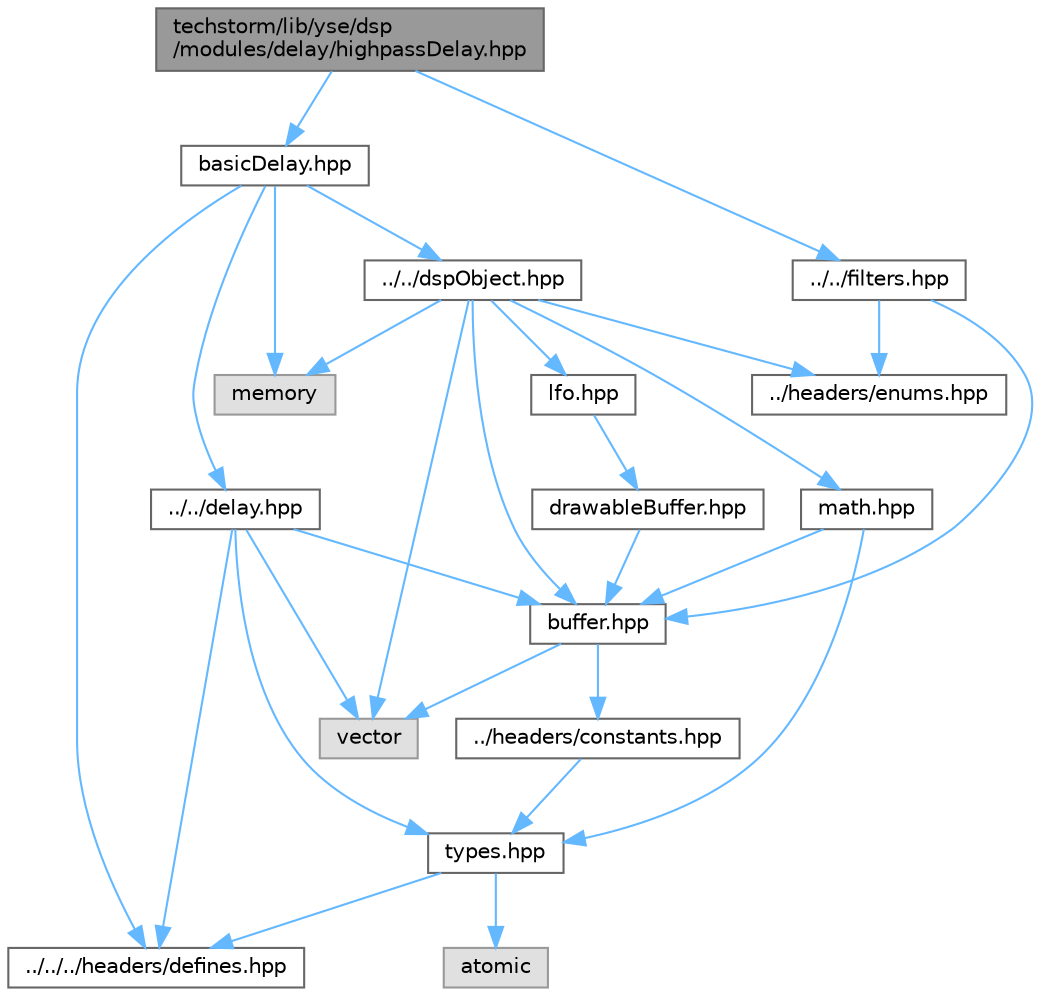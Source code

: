 digraph "techstorm/lib/yse/dsp/modules/delay/highpassDelay.hpp"
{
 // LATEX_PDF_SIZE
  bgcolor="transparent";
  edge [fontname=Helvetica,fontsize=10,labelfontname=Helvetica,labelfontsize=10];
  node [fontname=Helvetica,fontsize=10,shape=box,height=0.2,width=0.4];
  Node1 [id="Node000001",label="techstorm/lib/yse/dsp\l/modules/delay/highpassDelay.hpp",height=0.2,width=0.4,color="gray40", fillcolor="grey60", style="filled", fontcolor="black",tooltip=" "];
  Node1 -> Node2 [id="edge1_Node000001_Node000002",color="steelblue1",style="solid",tooltip=" "];
  Node2 [id="Node000002",label="basicDelay.hpp",height=0.2,width=0.4,color="grey40", fillcolor="white", style="filled",URL="$basic_delay_8hpp.html",tooltip=" "];
  Node2 -> Node3 [id="edge2_Node000002_Node000003",color="steelblue1",style="solid",tooltip=" "];
  Node3 [id="Node000003",label="../../../headers/defines.hpp",height=0.2,width=0.4,color="grey40", fillcolor="white", style="filled",URL="$defines_8hpp.html",tooltip=" "];
  Node2 -> Node4 [id="edge3_Node000002_Node000004",color="steelblue1",style="solid",tooltip=" "];
  Node4 [id="Node000004",label="../../dspObject.hpp",height=0.2,width=0.4,color="grey40", fillcolor="white", style="filled",URL="$dsp_object_8hpp.html",tooltip=" "];
  Node4 -> Node5 [id="edge4_Node000004_Node000005",color="steelblue1",style="solid",tooltip=" "];
  Node5 [id="Node000005",label="vector",height=0.2,width=0.4,color="grey60", fillcolor="#E0E0E0", style="filled",tooltip=" "];
  Node4 -> Node6 [id="edge5_Node000004_Node000006",color="steelblue1",style="solid",tooltip=" "];
  Node6 [id="Node000006",label="memory",height=0.2,width=0.4,color="grey60", fillcolor="#E0E0E0", style="filled",tooltip=" "];
  Node4 -> Node7 [id="edge6_Node000004_Node000007",color="steelblue1",style="solid",tooltip=" "];
  Node7 [id="Node000007",label="buffer.hpp",height=0.2,width=0.4,color="grey40", fillcolor="white", style="filled",URL="$buffer_8hpp.html",tooltip=" "];
  Node7 -> Node5 [id="edge7_Node000007_Node000005",color="steelblue1",style="solid",tooltip=" "];
  Node7 -> Node8 [id="edge8_Node000007_Node000008",color="steelblue1",style="solid",tooltip=" "];
  Node8 [id="Node000008",label="../headers/constants.hpp",height=0.2,width=0.4,color="grey40", fillcolor="white", style="filled",URL="$constants_8hpp.html",tooltip=" "];
  Node8 -> Node9 [id="edge9_Node000008_Node000009",color="steelblue1",style="solid",tooltip=" "];
  Node9 [id="Node000009",label="types.hpp",height=0.2,width=0.4,color="grey40", fillcolor="white", style="filled",URL="$types_8hpp.html",tooltip=" "];
  Node9 -> Node3 [id="edge10_Node000009_Node000003",color="steelblue1",style="solid",tooltip=" "];
  Node9 -> Node10 [id="edge11_Node000009_Node000010",color="steelblue1",style="solid",tooltip=" "];
  Node10 [id="Node000010",label="atomic",height=0.2,width=0.4,color="grey60", fillcolor="#E0E0E0", style="filled",tooltip=" "];
  Node4 -> Node11 [id="edge12_Node000004_Node000011",color="steelblue1",style="solid",tooltip=" "];
  Node11 [id="Node000011",label="../headers/enums.hpp",height=0.2,width=0.4,color="grey40", fillcolor="white", style="filled",URL="$enums_8hpp.html",tooltip=" "];
  Node4 -> Node12 [id="edge13_Node000004_Node000012",color="steelblue1",style="solid",tooltip=" "];
  Node12 [id="Node000012",label="lfo.hpp",height=0.2,width=0.4,color="grey40", fillcolor="white", style="filled",URL="$lfo_8hpp.html",tooltip=" "];
  Node12 -> Node13 [id="edge14_Node000012_Node000013",color="steelblue1",style="solid",tooltip=" "];
  Node13 [id="Node000013",label="drawableBuffer.hpp",height=0.2,width=0.4,color="grey40", fillcolor="white", style="filled",URL="$drawable_buffer_8hpp.html",tooltip=" "];
  Node13 -> Node7 [id="edge15_Node000013_Node000007",color="steelblue1",style="solid",tooltip=" "];
  Node4 -> Node14 [id="edge16_Node000004_Node000014",color="steelblue1",style="solid",tooltip=" "];
  Node14 [id="Node000014",label="math.hpp",height=0.2,width=0.4,color="grey40", fillcolor="white", style="filled",URL="$math_8hpp.html",tooltip=" "];
  Node14 -> Node9 [id="edge17_Node000014_Node000009",color="steelblue1",style="solid",tooltip=" "];
  Node14 -> Node7 [id="edge18_Node000014_Node000007",color="steelblue1",style="solid",tooltip=" "];
  Node2 -> Node15 [id="edge19_Node000002_Node000015",color="steelblue1",style="solid",tooltip=" "];
  Node15 [id="Node000015",label="../../delay.hpp",height=0.2,width=0.4,color="grey40", fillcolor="white", style="filled",URL="$delay_8hpp.html",tooltip=" "];
  Node15 -> Node5 [id="edge20_Node000015_Node000005",color="steelblue1",style="solid",tooltip=" "];
  Node15 -> Node3 [id="edge21_Node000015_Node000003",color="steelblue1",style="solid",tooltip=" "];
  Node15 -> Node9 [id="edge22_Node000015_Node000009",color="steelblue1",style="solid",tooltip=" "];
  Node15 -> Node7 [id="edge23_Node000015_Node000007",color="steelblue1",style="solid",tooltip=" "];
  Node2 -> Node6 [id="edge24_Node000002_Node000006",color="steelblue1",style="solid",tooltip=" "];
  Node1 -> Node16 [id="edge25_Node000001_Node000016",color="steelblue1",style="solid",tooltip=" "];
  Node16 [id="Node000016",label="../../filters.hpp",height=0.2,width=0.4,color="grey40", fillcolor="white", style="filled",URL="$filters_8hpp.html",tooltip=" "];
  Node16 -> Node7 [id="edge26_Node000016_Node000007",color="steelblue1",style="solid",tooltip=" "];
  Node16 -> Node11 [id="edge27_Node000016_Node000011",color="steelblue1",style="solid",tooltip=" "];
}
